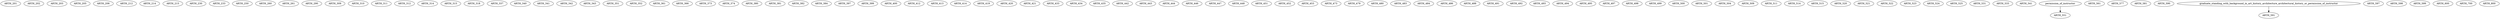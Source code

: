 digraph G {
    ARTH_201;
    ARTH_202;
    ARTH_203;
    ARTH_205;
    ARTH_206;
    ARTH_212;
    ARTH_214;
    ARTH_215;
    ARTH_230;
    ARTH_233;
    ARTH_250;
    ARTH_260;
    ARTH_261;
    ARTH_290;
    ARTH_309;
    ARTH_310;
    ARTH_311;
    ARTH_312;
    ARTH_314;
    ARTH_315;
    ARTH_318;
    ARTH_337;
    ARTH_340;
    ARTH_341;
    ARTH_342;
    ARTH_343;
    ARTH_351;
    ARTH_352;
    ARTH_361;
    ARTH_366;
    ARTH_373;
    ARTH_374;
    ARTH_380;
    ARTH_381;
    ARTH_382;
    ARTH_384;
    ARTH_397;
    ARTH_399;
    ARTH_400;
    ARTH_412;
    ARTH_413;
    ARTH_414;
    ARTH_419;
    ARTH_420;
    ARTH_421;
    ARTH_433;
    ARTH_434;
    ARTH_435;
    ARTH_442;
    ARTH_443;
    ARTH_444;
    ARTH_446;
    ARTH_447;
    ARTH_448;
    ARTH_451;
    ARTH_452;
    ARTH_453;
    ARTH_473;
    ARTH_479;
    ARTH_480;
    ARTH_483;
    ARTH_484;
    ARTH_486;
    ARTH_488;
    ARTH_491;
    ARTH_492;
    ARTH_493;
    ARTH_494;
    ARTH_495;
    ARTH_497;
    ARTH_498;
    ARTH_499;
    ARTH_500;
    ARTH_501;
    ARTH_504;
    ARTH_509;
    ARTH_511;
    ARTH_514;
    ARTH_515;
    ARTH_520;
    ARTH_521;
    ARTH_522;
    ARTH_523;
    ARTH_524;
    ARTH_525;
    ARTH_531;
    ARTH_533;
    ARTH_541;
    edge [color=black];
    permission_of_instructor -> ARTH_551;
    ARTH_561;
    ARTH_577;
    ARTH_581;
    ARTH_590;
    edge [color=black];
    graduate_standing_with_background_in_art_history_architecture_architectural_history_or_permission_of_instructor -> ARTH_591;
    ARTH_597;
    ARTH_598;
    ARTH_599;
    ARTH_600;
    ARTH_700;
    ARTH_800;
}
